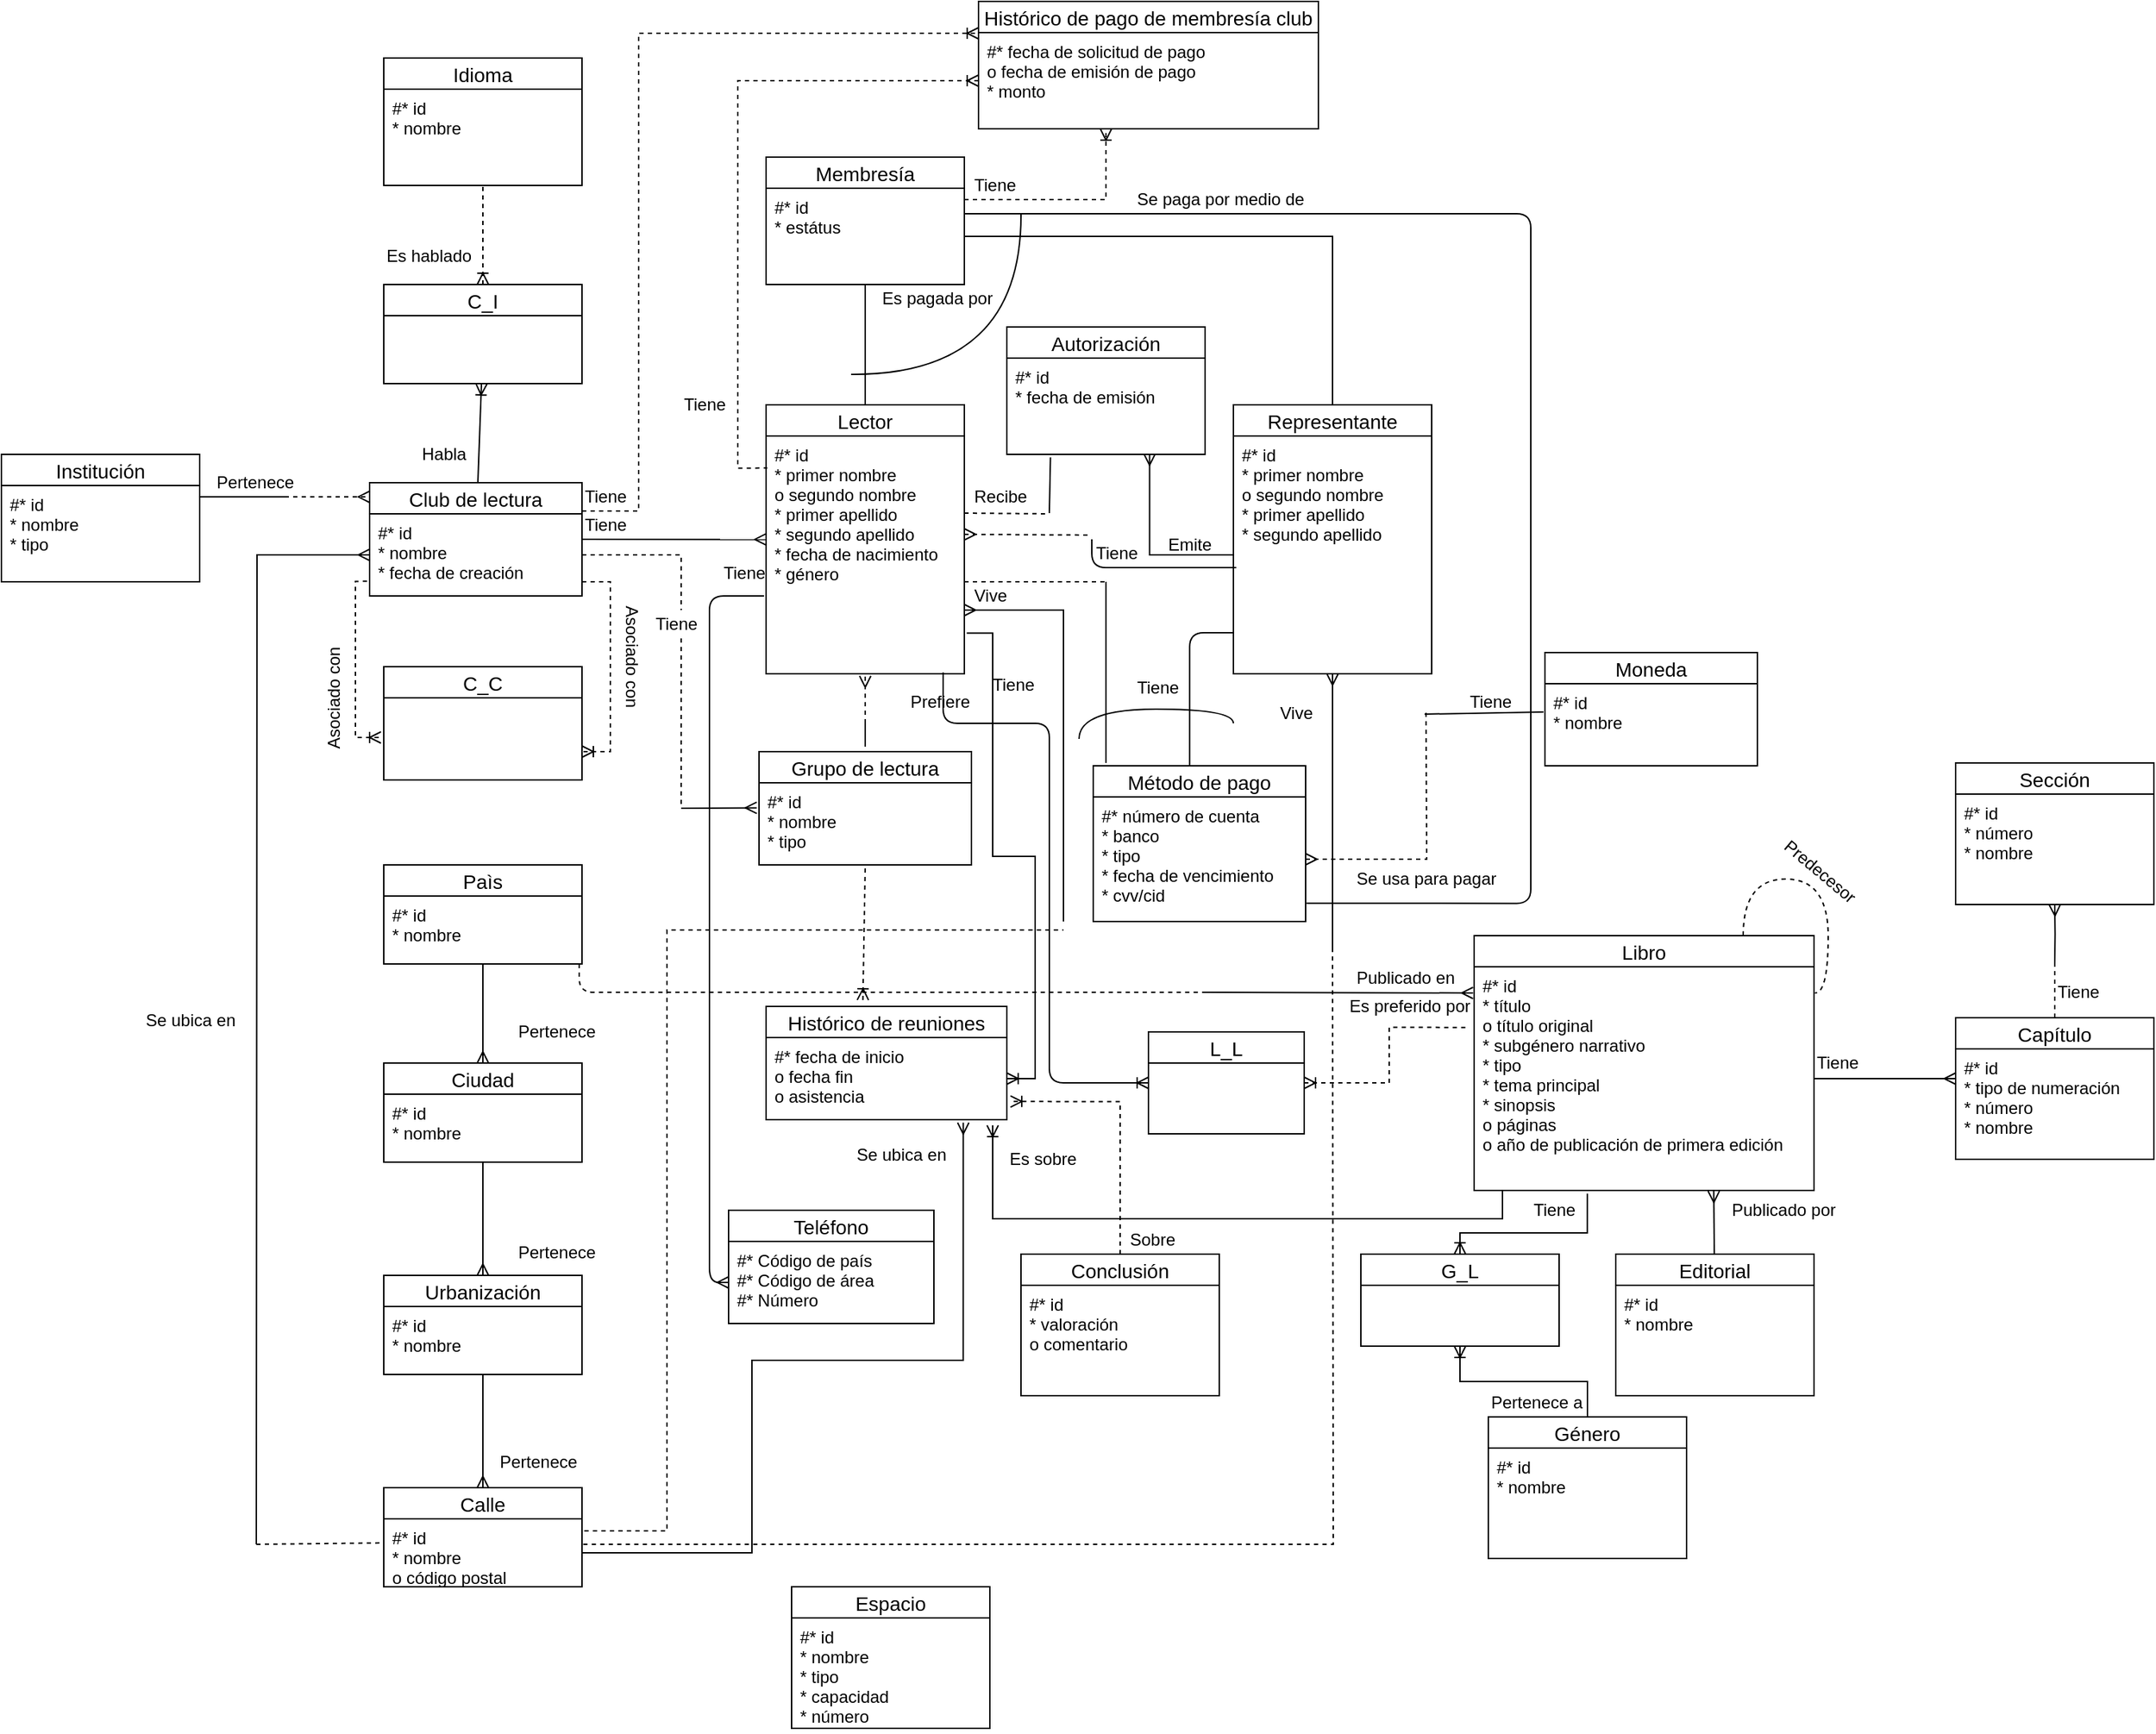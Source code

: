 <mxfile version="12.1.9" type="github" pages="1">
  <diagram id="DlH3Y_NX8wnxPJ1CbBNf" name="Page-1">
    <mxGraphModel dx="1680" dy="1637" grid="1" gridSize="10" guides="1" tooltips="1" connect="1" arrows="1" fold="1" page="1" pageScale="1" pageWidth="827" pageHeight="1169" math="0" shadow="0">
      <root>
        <mxCell id="0"/>
        <mxCell id="1" parent="0"/>
        <mxCell id="sQQmF4ldZeJKrUhW-fq7-21" style="edgeStyle=none;rounded=0;orthogonalLoop=1;jettySize=auto;html=1;entryX=0;entryY=0.435;entryDx=0;entryDy=0;entryPerimeter=0;startArrow=none;startFill=0;endArrow=ERmany;endFill=0;" edge="1" parent="1" source="sQQmF4ldZeJKrUhW-fq7-1" target="sQQmF4ldZeJKrUhW-fq7-19">
          <mxGeometry relative="1" as="geometry"/>
        </mxCell>
        <mxCell id="sQQmF4ldZeJKrUhW-fq7-33" value="" style="edgeStyle=none;rounded=0;orthogonalLoop=1;jettySize=auto;html=1;startArrow=none;startFill=0;endArrow=ERoneToMany;endFill=0;" edge="1" parent="1" source="sQQmF4ldZeJKrUhW-fq7-1">
          <mxGeometry relative="1" as="geometry">
            <mxPoint x="239" y="-20" as="targetPoint"/>
          </mxGeometry>
        </mxCell>
        <mxCell id="sQQmF4ldZeJKrUhW-fq7-93" style="edgeStyle=orthogonalEdgeStyle;rounded=0;orthogonalLoop=1;jettySize=auto;html=1;exitX=1;exitY=0.25;exitDx=0;exitDy=0;entryX=0;entryY=0.25;entryDx=0;entryDy=0;startArrow=none;startFill=0;endArrow=ERoneToMany;endFill=0;strokeColor=#000000;dashed=1;" edge="1" parent="1" source="sQQmF4ldZeJKrUhW-fq7-1" target="sQQmF4ldZeJKrUhW-fq7-87">
          <mxGeometry relative="1" as="geometry">
            <Array as="points">
              <mxPoint x="350" y="70"/>
              <mxPoint x="350" y="-268"/>
            </Array>
          </mxGeometry>
        </mxCell>
        <mxCell id="sQQmF4ldZeJKrUhW-fq7-1" value="Club de lectura" style="swimlane;fontStyle=0;childLayout=stackLayout;horizontal=1;startSize=22;fillColor=none;horizontalStack=0;resizeParent=1;resizeParentMax=0;resizeLast=0;collapsible=1;marginBottom=0;swimlaneFillColor=#ffffff;align=center;fontSize=14;" vertex="1" parent="1">
          <mxGeometry x="160" y="50" width="150" height="80" as="geometry"/>
        </mxCell>
        <mxCell id="sQQmF4ldZeJKrUhW-fq7-2" value="#* id&#xa;* nombre&#xa;* fecha de creación&#xa;" style="text;strokeColor=none;fillColor=none;spacingLeft=4;spacingRight=4;overflow=hidden;rotatable=0;points=[[0,0.5],[1,0.5]];portConstraint=eastwest;fontSize=12;" vertex="1" parent="sQQmF4ldZeJKrUhW-fq7-1">
          <mxGeometry y="22" width="150" height="58" as="geometry"/>
        </mxCell>
        <mxCell id="sQQmF4ldZeJKrUhW-fq7-6" value="Paìs" style="swimlane;fontStyle=0;childLayout=stackLayout;horizontal=1;startSize=22;fillColor=none;horizontalStack=0;resizeParent=1;resizeParentMax=0;resizeLast=0;collapsible=1;marginBottom=0;swimlaneFillColor=#ffffff;align=center;fontSize=14;" vertex="1" parent="1">
          <mxGeometry x="170" y="320" width="140" height="70" as="geometry"/>
        </mxCell>
        <mxCell id="sQQmF4ldZeJKrUhW-fq7-7" value="#* id&#xa;* nombre" style="text;strokeColor=none;fillColor=none;spacingLeft=4;spacingRight=4;overflow=hidden;rotatable=0;points=[[0,0.5],[1,0.5]];portConstraint=eastwest;fontSize=12;" vertex="1" parent="sQQmF4ldZeJKrUhW-fq7-6">
          <mxGeometry y="22" width="140" height="48" as="geometry"/>
        </mxCell>
        <mxCell id="sQQmF4ldZeJKrUhW-fq7-15" value="" style="rounded=0;orthogonalLoop=1;jettySize=auto;html=1;endArrow=none;endFill=0;startArrow=ERmany;startFill=0;" edge="1" parent="1" source="sQQmF4ldZeJKrUhW-fq7-8" target="sQQmF4ldZeJKrUhW-fq7-7">
          <mxGeometry relative="1" as="geometry"/>
        </mxCell>
        <mxCell id="sQQmF4ldZeJKrUhW-fq7-8" value="Ciudad" style="swimlane;fontStyle=0;childLayout=stackLayout;horizontal=1;startSize=22;fillColor=none;horizontalStack=0;resizeParent=1;resizeParentMax=0;resizeLast=0;collapsible=1;marginBottom=0;swimlaneFillColor=#ffffff;align=center;fontSize=14;" vertex="1" parent="1">
          <mxGeometry x="170" y="460" width="140" height="70" as="geometry"/>
        </mxCell>
        <mxCell id="sQQmF4ldZeJKrUhW-fq7-9" value="#* id&#xa;* nombre" style="text;strokeColor=none;fillColor=none;spacingLeft=4;spacingRight=4;overflow=hidden;rotatable=0;points=[[0,0.5],[1,0.5]];portConstraint=eastwest;fontSize=12;" vertex="1" parent="sQQmF4ldZeJKrUhW-fq7-8">
          <mxGeometry y="22" width="140" height="48" as="geometry"/>
        </mxCell>
        <mxCell id="sQQmF4ldZeJKrUhW-fq7-16" value="" style="edgeStyle=none;rounded=0;orthogonalLoop=1;jettySize=auto;html=1;startArrow=ERmany;startFill=0;endArrow=none;endFill=0;" edge="1" parent="1" source="sQQmF4ldZeJKrUhW-fq7-10" target="sQQmF4ldZeJKrUhW-fq7-9">
          <mxGeometry relative="1" as="geometry"/>
        </mxCell>
        <mxCell id="sQQmF4ldZeJKrUhW-fq7-10" value="Urbanización" style="swimlane;fontStyle=0;childLayout=stackLayout;horizontal=1;startSize=22;fillColor=none;horizontalStack=0;resizeParent=1;resizeParentMax=0;resizeLast=0;collapsible=1;marginBottom=0;swimlaneFillColor=#ffffff;align=center;fontSize=14;" vertex="1" parent="1">
          <mxGeometry x="170" y="610" width="140" height="70" as="geometry"/>
        </mxCell>
        <mxCell id="sQQmF4ldZeJKrUhW-fq7-11" value="#* id&#xa;* nombre" style="text;strokeColor=none;fillColor=none;spacingLeft=4;spacingRight=4;overflow=hidden;rotatable=0;points=[[0,0.5],[1,0.5]];portConstraint=eastwest;fontSize=12;" vertex="1" parent="sQQmF4ldZeJKrUhW-fq7-10">
          <mxGeometry y="22" width="140" height="48" as="geometry"/>
        </mxCell>
        <mxCell id="sQQmF4ldZeJKrUhW-fq7-17" value="" style="edgeStyle=none;rounded=0;orthogonalLoop=1;jettySize=auto;html=1;startArrow=ERmany;startFill=0;endArrow=none;endFill=0;" edge="1" parent="1" source="sQQmF4ldZeJKrUhW-fq7-12" target="sQQmF4ldZeJKrUhW-fq7-11">
          <mxGeometry relative="1" as="geometry"/>
        </mxCell>
        <mxCell id="sQQmF4ldZeJKrUhW-fq7-12" value="Calle" style="swimlane;fontStyle=0;childLayout=stackLayout;horizontal=1;startSize=22;fillColor=none;horizontalStack=0;resizeParent=1;resizeParentMax=0;resizeLast=0;collapsible=1;marginBottom=0;swimlaneFillColor=#ffffff;align=center;fontSize=14;" vertex="1" parent="1">
          <mxGeometry x="170" y="760" width="140" height="70" as="geometry"/>
        </mxCell>
        <mxCell id="sQQmF4ldZeJKrUhW-fq7-13" value="#* id&#xa;* nombre&#xa;o código postal&#xa;" style="text;strokeColor=none;fillColor=none;spacingLeft=4;spacingRight=4;overflow=hidden;rotatable=0;points=[[0,0.5],[1,0.5]];portConstraint=eastwest;fontSize=12;" vertex="1" parent="sQQmF4ldZeJKrUhW-fq7-12">
          <mxGeometry y="22" width="140" height="48" as="geometry"/>
        </mxCell>
        <mxCell id="sQQmF4ldZeJKrUhW-fq7-18" value="Lector" style="swimlane;fontStyle=0;childLayout=stackLayout;horizontal=1;startSize=22;fillColor=none;horizontalStack=0;resizeParent=1;resizeParentMax=0;resizeLast=0;collapsible=1;marginBottom=0;swimlaneFillColor=#ffffff;align=center;fontSize=14;" vertex="1" parent="1">
          <mxGeometry x="440" y="-5" width="140" height="190" as="geometry"/>
        </mxCell>
        <mxCell id="sQQmF4ldZeJKrUhW-fq7-19" value="#* id&#xa;* primer nombre&#xa;o segundo nombre&#xa;* primer apellido&#xa;* segundo apellido&#xa;* fecha de nacimiento&#xa;* género&#xa;" style="text;strokeColor=none;fillColor=none;spacingLeft=4;spacingRight=4;overflow=hidden;rotatable=0;points=[[0,0.5],[1,0.5]];portConstraint=eastwest;fontSize=12;" vertex="1" parent="sQQmF4ldZeJKrUhW-fq7-18">
          <mxGeometry y="22" width="140" height="168" as="geometry"/>
        </mxCell>
        <mxCell id="sQQmF4ldZeJKrUhW-fq7-22" style="edgeStyle=none;rounded=0;orthogonalLoop=1;jettySize=auto;html=1;exitX=0.5;exitY=0;exitDx=0;exitDy=0;startArrow=none;startFill=0;endArrow=ERmany;endFill=0;" edge="1" parent="1" source="sQQmF4ldZeJKrUhW-fq7-18" target="sQQmF4ldZeJKrUhW-fq7-18">
          <mxGeometry relative="1" as="geometry"/>
        </mxCell>
        <mxCell id="sQQmF4ldZeJKrUhW-fq7-24" value="Institución" style="swimlane;fontStyle=0;childLayout=stackLayout;horizontal=1;startSize=22;fillColor=none;horizontalStack=0;resizeParent=1;resizeParentMax=0;resizeLast=0;collapsible=1;marginBottom=0;swimlaneFillColor=#ffffff;align=center;fontSize=14;" vertex="1" parent="1">
          <mxGeometry x="-100" y="30" width="140" height="90" as="geometry"/>
        </mxCell>
        <mxCell id="sQQmF4ldZeJKrUhW-fq7-25" value="#* id&#xa;* nombre&#xa;* tipo&#xa;" style="text;strokeColor=none;fillColor=none;spacingLeft=4;spacingRight=4;overflow=hidden;rotatable=0;points=[[0,0.5],[1,0.5]];portConstraint=eastwest;fontSize=12;" vertex="1" parent="sQQmF4ldZeJKrUhW-fq7-24">
          <mxGeometry y="22" width="140" height="68" as="geometry"/>
        </mxCell>
        <mxCell id="sQQmF4ldZeJKrUhW-fq7-29" value="" style="endArrow=ERmany;dashed=1;html=1;endFill=0;" edge="1" parent="1">
          <mxGeometry width="50" height="50" relative="1" as="geometry">
            <mxPoint x="100" y="60" as="sourcePoint"/>
            <mxPoint x="160" y="60" as="targetPoint"/>
          </mxGeometry>
        </mxCell>
        <mxCell id="sQQmF4ldZeJKrUhW-fq7-30" value="" style="endArrow=none;html=1;" edge="1" parent="1">
          <mxGeometry width="50" height="50" relative="1" as="geometry">
            <mxPoint x="40" y="60" as="sourcePoint"/>
            <mxPoint x="100" y="60" as="targetPoint"/>
          </mxGeometry>
        </mxCell>
        <mxCell id="sQQmF4ldZeJKrUhW-fq7-36" value="" style="edgeStyle=none;rounded=0;orthogonalLoop=1;jettySize=auto;html=1;startArrow=ERoneToMany;startFill=0;endArrow=none;endFill=0;dashed=1;" edge="1" parent="1" source="sQQmF4ldZeJKrUhW-fq7-31" target="sQQmF4ldZeJKrUhW-fq7-35">
          <mxGeometry relative="1" as="geometry"/>
        </mxCell>
        <mxCell id="sQQmF4ldZeJKrUhW-fq7-31" value="C_I" style="swimlane;fontStyle=0;childLayout=stackLayout;horizontal=1;startSize=22;fillColor=none;horizontalStack=0;resizeParent=1;resizeParentMax=0;resizeLast=0;collapsible=1;marginBottom=0;swimlaneFillColor=#ffffff;align=center;fontSize=14;" vertex="1" parent="1">
          <mxGeometry x="170" y="-90" width="140" height="70" as="geometry"/>
        </mxCell>
        <mxCell id="sQQmF4ldZeJKrUhW-fq7-34" value="Idioma" style="swimlane;fontStyle=0;childLayout=stackLayout;horizontal=1;startSize=22;fillColor=none;horizontalStack=0;resizeParent=1;resizeParentMax=0;resizeLast=0;collapsible=1;marginBottom=0;swimlaneFillColor=#ffffff;align=center;fontSize=14;" vertex="1" parent="1">
          <mxGeometry x="170" y="-250" width="140" height="90" as="geometry"/>
        </mxCell>
        <mxCell id="sQQmF4ldZeJKrUhW-fq7-35" value="#* id&#xa;* nombre&#xa;" style="text;strokeColor=none;fillColor=none;spacingLeft=4;spacingRight=4;overflow=hidden;rotatable=0;points=[[0,0.5],[1,0.5]];portConstraint=eastwest;fontSize=12;" vertex="1" parent="sQQmF4ldZeJKrUhW-fq7-34">
          <mxGeometry y="22" width="140" height="68" as="geometry"/>
        </mxCell>
        <mxCell id="sQQmF4ldZeJKrUhW-fq7-37" value="C_C" style="swimlane;fontStyle=0;childLayout=stackLayout;horizontal=1;startSize=22;fillColor=none;horizontalStack=0;resizeParent=1;resizeParentMax=0;resizeLast=0;collapsible=1;marginBottom=0;swimlaneFillColor=#ffffff;align=center;fontSize=14;" vertex="1" parent="1">
          <mxGeometry x="170" y="180" width="140" height="80" as="geometry"/>
        </mxCell>
        <mxCell id="sQQmF4ldZeJKrUhW-fq7-39" style="edgeStyle=orthogonalEdgeStyle;rounded=0;orthogonalLoop=1;jettySize=auto;html=1;dashed=1;startArrow=none;startFill=0;endArrow=ERoneToMany;endFill=0;exitX=-0.012;exitY=0.822;exitDx=0;exitDy=0;exitPerimeter=0;strokeColor=#000000;" edge="1" parent="1" source="sQQmF4ldZeJKrUhW-fq7-2">
          <mxGeometry relative="1" as="geometry">
            <mxPoint x="168" y="230" as="targetPoint"/>
            <Array as="points">
              <mxPoint x="150" y="120"/>
              <mxPoint x="150" y="230"/>
            </Array>
          </mxGeometry>
        </mxCell>
        <mxCell id="sQQmF4ldZeJKrUhW-fq7-40" style="edgeStyle=orthogonalEdgeStyle;rounded=0;orthogonalLoop=1;jettySize=auto;html=1;dashed=1;startArrow=none;startFill=0;endArrow=ERoneToMany;endFill=0;strokeColor=#000000;entryX=1;entryY=0.75;entryDx=0;entryDy=0;" edge="1" parent="1" source="sQQmF4ldZeJKrUhW-fq7-2" target="sQQmF4ldZeJKrUhW-fq7-37">
          <mxGeometry relative="1" as="geometry">
            <mxPoint x="350" y="240.0" as="targetPoint"/>
            <Array as="points">
              <mxPoint x="330" y="120"/>
              <mxPoint x="330" y="240"/>
            </Array>
          </mxGeometry>
        </mxCell>
        <mxCell id="sQQmF4ldZeJKrUhW-fq7-41" style="edgeStyle=orthogonalEdgeStyle;rounded=0;orthogonalLoop=1;jettySize=auto;html=1;startArrow=ERmany;startFill=0;endArrow=none;endFill=0;strokeColor=#000000;" edge="1" parent="1" source="sQQmF4ldZeJKrUhW-fq7-2">
          <mxGeometry relative="1" as="geometry">
            <mxPoint x="80" y="800" as="targetPoint"/>
          </mxGeometry>
        </mxCell>
        <mxCell id="sQQmF4ldZeJKrUhW-fq7-42" value="" style="endArrow=none;dashed=1;html=1;strokeColor=#000000;" edge="1" parent="1">
          <mxGeometry width="50" height="50" relative="1" as="geometry">
            <mxPoint x="80" y="800" as="sourcePoint"/>
            <mxPoint x="170" y="799" as="targetPoint"/>
          </mxGeometry>
        </mxCell>
        <mxCell id="sQQmF4ldZeJKrUhW-fq7-43" value="Grupo de lectura" style="swimlane;fontStyle=0;childLayout=stackLayout;horizontal=1;startSize=22;fillColor=none;horizontalStack=0;resizeParent=1;resizeParentMax=0;resizeLast=0;collapsible=1;marginBottom=0;swimlaneFillColor=#ffffff;align=center;fontSize=14;" vertex="1" parent="1">
          <mxGeometry x="435" y="240" width="150" height="80" as="geometry"/>
        </mxCell>
        <mxCell id="sQQmF4ldZeJKrUhW-fq7-44" value="#* id&#xa;* nombre&#xa;* tipo&#xa;" style="text;strokeColor=none;fillColor=none;spacingLeft=4;spacingRight=4;overflow=hidden;rotatable=0;points=[[0,0.5],[1,0.5]];portConstraint=eastwest;fontSize=12;" vertex="1" parent="sQQmF4ldZeJKrUhW-fq7-43">
          <mxGeometry y="22" width="150" height="58" as="geometry"/>
        </mxCell>
        <mxCell id="sQQmF4ldZeJKrUhW-fq7-45" style="edgeStyle=orthogonalEdgeStyle;rounded=0;orthogonalLoop=1;jettySize=auto;html=1;startArrow=none;startFill=0;endArrow=none;endFill=0;strokeColor=#000000;dashed=1;" edge="1" parent="1" source="sQQmF4ldZeJKrUhW-fq7-64">
          <mxGeometry relative="1" as="geometry">
            <mxPoint x="380" y="280.0" as="targetPoint"/>
          </mxGeometry>
        </mxCell>
        <mxCell id="sQQmF4ldZeJKrUhW-fq7-47" style="rounded=0;orthogonalLoop=1;jettySize=auto;html=1;startArrow=ERmany;startFill=0;endArrow=none;endFill=0;strokeColor=#000000;exitX=-0.011;exitY=0.305;exitDx=0;exitDy=0;exitPerimeter=0;" edge="1" parent="1" source="sQQmF4ldZeJKrUhW-fq7-44">
          <mxGeometry relative="1" as="geometry">
            <mxPoint x="380" y="280.0" as="targetPoint"/>
          </mxGeometry>
        </mxCell>
        <mxCell id="sQQmF4ldZeJKrUhW-fq7-55" style="edgeStyle=none;rounded=0;orthogonalLoop=1;jettySize=auto;html=1;startArrow=ERmany;startFill=0;endArrow=none;endFill=0;strokeColor=#000000;" edge="1" parent="1" source="sQQmF4ldZeJKrUhW-fq7-48">
          <mxGeometry relative="1" as="geometry">
            <mxPoint x="840" y="380.0" as="targetPoint"/>
          </mxGeometry>
        </mxCell>
        <mxCell id="sQQmF4ldZeJKrUhW-fq7-59" style="edgeStyle=orthogonalEdgeStyle;rounded=0;orthogonalLoop=1;jettySize=auto;html=1;entryX=1;entryY=0.5;entryDx=0;entryDy=0;startArrow=none;startFill=0;endArrow=none;endFill=0;strokeColor=#000000;" edge="1" parent="1" source="sQQmF4ldZeJKrUhW-fq7-48" target="sQQmF4ldZeJKrUhW-fq7-57">
          <mxGeometry relative="1" as="geometry"/>
        </mxCell>
        <mxCell id="sQQmF4ldZeJKrUhW-fq7-48" value="Representante" style="swimlane;fontStyle=0;childLayout=stackLayout;horizontal=1;startSize=22;fillColor=none;horizontalStack=0;resizeParent=1;resizeParentMax=0;resizeLast=0;collapsible=1;marginBottom=0;swimlaneFillColor=#ffffff;align=center;fontSize=14;" vertex="1" parent="1">
          <mxGeometry x="770" y="-5" width="140" height="190" as="geometry"/>
        </mxCell>
        <mxCell id="sQQmF4ldZeJKrUhW-fq7-49" value="#* id&#xa;* primer nombre&#xa;o segundo nombre&#xa;* primer apellido&#xa;* segundo apellido&#xa;" style="text;strokeColor=none;fillColor=none;spacingLeft=4;spacingRight=4;overflow=hidden;rotatable=0;points=[[0,0.5],[1,0.5]];portConstraint=eastwest;fontSize=12;" vertex="1" parent="sQQmF4ldZeJKrUhW-fq7-48">
          <mxGeometry y="22" width="140" height="168" as="geometry"/>
        </mxCell>
        <mxCell id="sQQmF4ldZeJKrUhW-fq7-50" value="Autorización" style="swimlane;fontStyle=0;childLayout=stackLayout;horizontal=1;startSize=22;fillColor=none;horizontalStack=0;resizeParent=1;resizeParentMax=0;resizeLast=0;collapsible=1;marginBottom=0;swimlaneFillColor=#ffffff;align=center;fontSize=14;" vertex="1" parent="1">
          <mxGeometry x="610" y="-60" width="140" height="90" as="geometry"/>
        </mxCell>
        <mxCell id="sQQmF4ldZeJKrUhW-fq7-51" value="#* id&#xa;* fecha de emisión&#xa;" style="text;strokeColor=none;fillColor=none;spacingLeft=4;spacingRight=4;overflow=hidden;rotatable=0;points=[[0,0.5],[1,0.5]];portConstraint=eastwest;fontSize=12;" vertex="1" parent="sQQmF4ldZeJKrUhW-fq7-50">
          <mxGeometry y="22" width="140" height="68" as="geometry"/>
        </mxCell>
        <mxCell id="sQQmF4ldZeJKrUhW-fq7-52" style="edgeStyle=orthogonalEdgeStyle;rounded=0;orthogonalLoop=1;jettySize=auto;html=1;startArrow=ERmany;startFill=0;endArrow=none;endFill=0;strokeColor=#000000;" edge="1" parent="1" source="sQQmF4ldZeJKrUhW-fq7-19">
          <mxGeometry relative="1" as="geometry">
            <mxPoint x="650" y="360" as="targetPoint"/>
            <Array as="points">
              <mxPoint x="650" y="140"/>
            </Array>
          </mxGeometry>
        </mxCell>
        <mxCell id="sQQmF4ldZeJKrUhW-fq7-53" style="edgeStyle=orthogonalEdgeStyle;rounded=0;orthogonalLoop=1;jettySize=auto;html=1;startArrow=none;startFill=0;endArrow=none;endFill=0;strokeColor=#000000;dashed=1;exitX=1.012;exitY=0.177;exitDx=0;exitDy=0;exitPerimeter=0;" edge="1" parent="1" source="sQQmF4ldZeJKrUhW-fq7-13">
          <mxGeometry relative="1" as="geometry">
            <mxPoint x="650" y="366" as="targetPoint"/>
            <Array as="points">
              <mxPoint x="370" y="791"/>
              <mxPoint x="370" y="366"/>
            </Array>
          </mxGeometry>
        </mxCell>
        <mxCell id="sQQmF4ldZeJKrUhW-fq7-54" style="rounded=0;orthogonalLoop=1;jettySize=auto;html=1;startArrow=none;startFill=0;endArrow=none;endFill=0;strokeColor=#000000;dashed=1;exitX=1.006;exitY=0.375;exitDx=0;exitDy=0;exitPerimeter=0;edgeStyle=orthogonalEdgeStyle;" edge="1" parent="1" source="sQQmF4ldZeJKrUhW-fq7-13">
          <mxGeometry relative="1" as="geometry">
            <mxPoint x="840" y="380" as="targetPoint"/>
            <mxPoint x="320" y="380.333" as="sourcePoint"/>
          </mxGeometry>
        </mxCell>
        <mxCell id="sQQmF4ldZeJKrUhW-fq7-58" style="edgeStyle=none;rounded=0;orthogonalLoop=1;jettySize=auto;html=1;entryX=0.5;entryY=0;entryDx=0;entryDy=0;startArrow=none;startFill=0;endArrow=none;endFill=0;strokeColor=#000000;" edge="1" parent="1" source="sQQmF4ldZeJKrUhW-fq7-56" target="sQQmF4ldZeJKrUhW-fq7-18">
          <mxGeometry relative="1" as="geometry"/>
        </mxCell>
        <mxCell id="sQQmF4ldZeJKrUhW-fq7-56" value="Membresía" style="swimlane;fontStyle=0;childLayout=stackLayout;horizontal=1;startSize=22;fillColor=none;horizontalStack=0;resizeParent=1;resizeParentMax=0;resizeLast=0;collapsible=1;marginBottom=0;swimlaneFillColor=#ffffff;align=center;fontSize=14;" vertex="1" parent="1">
          <mxGeometry x="440" y="-180" width="140" height="90" as="geometry"/>
        </mxCell>
        <mxCell id="sQQmF4ldZeJKrUhW-fq7-57" value="#* id&#xa;* estátus&#xa;&#xa;" style="text;strokeColor=none;fillColor=none;spacingLeft=4;spacingRight=4;overflow=hidden;rotatable=0;points=[[0,0.5],[1,0.5]];portConstraint=eastwest;fontSize=12;" vertex="1" parent="sQQmF4ldZeJKrUhW-fq7-56">
          <mxGeometry y="22" width="140" height="68" as="geometry"/>
        </mxCell>
        <mxCell id="sQQmF4ldZeJKrUhW-fq7-60" value="" style="endArrow=none;html=1;strokeColor=#000000;edgeStyle=orthogonalEdgeStyle;curved=1;" edge="1" parent="1">
          <mxGeometry width="50" height="50" relative="1" as="geometry">
            <mxPoint x="500" y="-26.5" as="sourcePoint"/>
            <mxPoint x="620" y="-140" as="targetPoint"/>
          </mxGeometry>
        </mxCell>
        <mxCell id="sQQmF4ldZeJKrUhW-fq7-61" value="Pertenece" style="text;html=1;resizable=0;points=[];autosize=1;align=left;verticalAlign=top;spacingTop=-4;" vertex="1" parent="1">
          <mxGeometry x="50" y="40" width="70" height="20" as="geometry"/>
        </mxCell>
        <mxCell id="sQQmF4ldZeJKrUhW-fq7-62" value="Asociado con" style="text;html=1;resizable=0;points=[];autosize=1;align=left;verticalAlign=top;spacingTop=-4;rotation=-90;" vertex="1" parent="1">
          <mxGeometry x="90" y="185" width="90" height="20" as="geometry"/>
        </mxCell>
        <mxCell id="sQQmF4ldZeJKrUhW-fq7-63" value="Asociado con" style="text;html=1;resizable=0;points=[];autosize=1;align=left;verticalAlign=top;spacingTop=-4;rotation=90;" vertex="1" parent="1">
          <mxGeometry x="300" y="170" width="90" height="20" as="geometry"/>
        </mxCell>
        <mxCell id="sQQmF4ldZeJKrUhW-fq7-65" value="Tiene" style="text;html=1;resizable=0;points=[];autosize=1;align=left;verticalAlign=top;spacingTop=-4;" vertex="1" parent="1">
          <mxGeometry x="310" y="70" width="40" height="20" as="geometry"/>
        </mxCell>
        <mxCell id="sQQmF4ldZeJKrUhW-fq7-67" value="Habla" style="text;html=1;resizable=0;points=[];autosize=1;align=left;verticalAlign=top;spacingTop=-4;" vertex="1" parent="1">
          <mxGeometry x="195" y="20" width="50" height="20" as="geometry"/>
        </mxCell>
        <mxCell id="sQQmF4ldZeJKrUhW-fq7-68" value="Es hablado" style="text;html=1;resizable=0;points=[];autosize=1;align=left;verticalAlign=top;spacingTop=-4;" vertex="1" parent="1">
          <mxGeometry x="170" y="-120" width="70" height="20" as="geometry"/>
        </mxCell>
        <mxCell id="sQQmF4ldZeJKrUhW-fq7-69" value="Se ubica en" style="text;html=1;resizable=0;points=[];autosize=1;align=left;verticalAlign=top;spacingTop=-4;" vertex="1" parent="1">
          <mxGeometry y="420" width="80" height="20" as="geometry"/>
        </mxCell>
        <mxCell id="sQQmF4ldZeJKrUhW-fq7-70" value="Vive" style="text;html=1;resizable=0;points=[];autosize=1;align=left;verticalAlign=top;spacingTop=-4;" vertex="1" parent="1">
          <mxGeometry x="585" y="120" width="40" height="20" as="geometry"/>
        </mxCell>
        <mxCell id="sQQmF4ldZeJKrUhW-fq7-71" value="Vive" style="text;html=1;resizable=0;points=[];autosize=1;align=left;verticalAlign=top;spacingTop=-4;" vertex="1" parent="1">
          <mxGeometry x="801" y="203" width="40" height="20" as="geometry"/>
        </mxCell>
        <mxCell id="sQQmF4ldZeJKrUhW-fq7-72" value="Es pagada por" style="text;html=1;resizable=0;points=[];autosize=1;align=left;verticalAlign=top;spacingTop=-4;" vertex="1" parent="1">
          <mxGeometry x="520" y="-90" width="90" height="20" as="geometry"/>
        </mxCell>
        <mxCell id="sQQmF4ldZeJKrUhW-fq7-74" value="Pertenece" style="text;html=1;resizable=0;points=[];autosize=1;align=left;verticalAlign=top;spacingTop=-4;" vertex="1" parent="1">
          <mxGeometry x="263" y="428" width="70" height="20" as="geometry"/>
        </mxCell>
        <mxCell id="sQQmF4ldZeJKrUhW-fq7-75" value="Pertenece" style="text;html=1;resizable=0;points=[];autosize=1;align=left;verticalAlign=top;spacingTop=-4;" vertex="1" parent="1">
          <mxGeometry x="263" y="584" width="70" height="20" as="geometry"/>
        </mxCell>
        <mxCell id="sQQmF4ldZeJKrUhW-fq7-76" value="Pertenece" style="text;html=1;resizable=0;points=[];autosize=1;align=left;verticalAlign=top;spacingTop=-4;" vertex="1" parent="1">
          <mxGeometry x="250" y="731.5" width="70" height="20" as="geometry"/>
        </mxCell>
        <mxCell id="sQQmF4ldZeJKrUhW-fq7-77" value="" style="endArrow=none;dashed=1;html=1;strokeColor=#000000;" edge="1" parent="1">
          <mxGeometry width="50" height="50" relative="1" as="geometry">
            <mxPoint x="580" y="71.5" as="sourcePoint"/>
            <mxPoint x="640" y="72" as="targetPoint"/>
          </mxGeometry>
        </mxCell>
        <mxCell id="sQQmF4ldZeJKrUhW-fq7-78" value="" style="endArrow=none;html=1;strokeColor=#000000;entryX=0.22;entryY=1.032;entryDx=0;entryDy=0;entryPerimeter=0;" edge="1" parent="1" target="sQQmF4ldZeJKrUhW-fq7-51">
          <mxGeometry width="50" height="50" relative="1" as="geometry">
            <mxPoint x="640" y="71.5" as="sourcePoint"/>
            <mxPoint x="690" y="21.5" as="targetPoint"/>
          </mxGeometry>
        </mxCell>
        <mxCell id="sQQmF4ldZeJKrUhW-fq7-80" style="edgeStyle=orthogonalEdgeStyle;rounded=0;orthogonalLoop=1;jettySize=auto;html=1;startArrow=none;startFill=0;endArrow=ERmany;endFill=0;strokeColor=#000000;entryX=0.72;entryY=0.995;entryDx=0;entryDy=0;entryPerimeter=0;" edge="1" parent="1" source="sQQmF4ldZeJKrUhW-fq7-49" target="sQQmF4ldZeJKrUhW-fq7-51">
          <mxGeometry relative="1" as="geometry">
            <mxPoint x="720" y="101" as="targetPoint"/>
          </mxGeometry>
        </mxCell>
        <mxCell id="sQQmF4ldZeJKrUhW-fq7-82" value="Recibe" style="text;html=1;resizable=0;points=[];autosize=1;align=left;verticalAlign=top;spacingTop=-4;" vertex="1" parent="1">
          <mxGeometry x="585" y="50" width="50" height="20" as="geometry"/>
        </mxCell>
        <mxCell id="sQQmF4ldZeJKrUhW-fq7-83" value="Emite" style="text;html=1;resizable=0;points=[];autosize=1;align=left;verticalAlign=top;spacingTop=-4;" vertex="1" parent="1">
          <mxGeometry x="722" y="84" width="50" height="20" as="geometry"/>
        </mxCell>
        <mxCell id="sQQmF4ldZeJKrUhW-fq7-84" value="" style="endArrow=none;html=1;strokeColor=#000000;dashed=1;startArrow=ERmany;startFill=0;" edge="1" parent="1">
          <mxGeometry width="50" height="50" relative="1" as="geometry">
            <mxPoint x="580" y="86.5" as="sourcePoint"/>
            <mxPoint x="670" y="87" as="targetPoint"/>
          </mxGeometry>
        </mxCell>
        <mxCell id="sQQmF4ldZeJKrUhW-fq7-85" value="" style="endArrow=none;html=1;strokeColor=#000000;edgeStyle=orthogonalEdgeStyle;" edge="1" parent="1">
          <mxGeometry width="50" height="50" relative="1" as="geometry">
            <mxPoint x="670" y="90" as="sourcePoint"/>
            <mxPoint x="772" y="110" as="targetPoint"/>
            <Array as="points">
              <mxPoint x="670" y="110"/>
              <mxPoint x="772" y="110"/>
            </Array>
          </mxGeometry>
        </mxCell>
        <mxCell id="sQQmF4ldZeJKrUhW-fq7-86" value="Tiene" style="text;html=1;resizable=0;points=[];autosize=1;align=left;verticalAlign=top;spacingTop=-4;" vertex="1" parent="1">
          <mxGeometry x="671" y="90" width="40" height="20" as="geometry"/>
        </mxCell>
        <mxCell id="sQQmF4ldZeJKrUhW-fq7-87" value="Histórico de pago de membresía club" style="swimlane;fontStyle=0;childLayout=stackLayout;horizontal=1;startSize=22;fillColor=none;horizontalStack=0;resizeParent=1;resizeParentMax=0;resizeLast=0;collapsible=1;marginBottom=0;swimlaneFillColor=#ffffff;align=center;fontSize=14;" vertex="1" parent="1">
          <mxGeometry x="590" y="-290" width="240" height="90" as="geometry"/>
        </mxCell>
        <mxCell id="sQQmF4ldZeJKrUhW-fq7-88" value="#* fecha de solicitud de pago&#xa;o fecha de emisión de pago&#xa;* monto&#xa;" style="text;strokeColor=none;fillColor=none;spacingLeft=4;spacingRight=4;overflow=hidden;rotatable=0;points=[[0,0.5],[1,0.5]];portConstraint=eastwest;fontSize=12;" vertex="1" parent="sQQmF4ldZeJKrUhW-fq7-87">
          <mxGeometry y="22" width="240" height="68" as="geometry"/>
        </mxCell>
        <mxCell id="sQQmF4ldZeJKrUhW-fq7-92" style="edgeStyle=orthogonalEdgeStyle;rounded=0;orthogonalLoop=1;jettySize=auto;html=1;entryX=0.006;entryY=0.135;entryDx=0;entryDy=0;entryPerimeter=0;startArrow=ERoneToMany;startFill=0;endArrow=none;endFill=0;strokeColor=#000000;dashed=1;" edge="1" parent="1" source="sQQmF4ldZeJKrUhW-fq7-88" target="sQQmF4ldZeJKrUhW-fq7-19">
          <mxGeometry relative="1" as="geometry"/>
        </mxCell>
        <mxCell id="sQQmF4ldZeJKrUhW-fq7-94" value="Tiene" style="text;html=1;resizable=0;points=[];autosize=1;align=left;verticalAlign=top;spacingTop=-4;" vertex="1" parent="1">
          <mxGeometry x="380" y="-15" width="40" height="20" as="geometry"/>
        </mxCell>
        <mxCell id="sQQmF4ldZeJKrUhW-fq7-95" value="Tiene" style="text;html=1;resizable=0;points=[];autosize=1;align=left;verticalAlign=top;spacingTop=-4;" vertex="1" parent="1">
          <mxGeometry x="310" y="50" width="40" height="20" as="geometry"/>
        </mxCell>
        <mxCell id="sQQmF4ldZeJKrUhW-fq7-64" value="Tiene" style="text;html=1;resizable=0;points=[];autosize=1;align=left;verticalAlign=top;spacingTop=-4;" vertex="1" parent="1">
          <mxGeometry x="360" y="140" width="40" height="20" as="geometry"/>
        </mxCell>
        <mxCell id="sQQmF4ldZeJKrUhW-fq7-96" style="edgeStyle=orthogonalEdgeStyle;rounded=0;orthogonalLoop=1;jettySize=auto;html=1;startArrow=none;startFill=0;endArrow=none;endFill=0;strokeColor=#000000;dashed=1;" edge="1" parent="1" source="sQQmF4ldZeJKrUhW-fq7-2" target="sQQmF4ldZeJKrUhW-fq7-64">
          <mxGeometry relative="1" as="geometry">
            <mxPoint x="380" y="280.0" as="targetPoint"/>
            <mxPoint x="310" y="101.333" as="sourcePoint"/>
          </mxGeometry>
        </mxCell>
        <mxCell id="sQQmF4ldZeJKrUhW-fq7-103" style="edgeStyle=orthogonalEdgeStyle;rounded=0;orthogonalLoop=1;jettySize=auto;html=1;dashed=1;startArrow=none;startFill=0;endArrow=ERoneToMany;endFill=0;strokeColor=#000000;entryX=0.375;entryY=1;entryDx=0;entryDy=0;entryPerimeter=0;" edge="1" parent="1" source="sQQmF4ldZeJKrUhW-fq7-57" target="sQQmF4ldZeJKrUhW-fq7-88">
          <mxGeometry relative="1" as="geometry">
            <mxPoint x="680" y="-190" as="targetPoint"/>
            <Array as="points">
              <mxPoint x="680" y="-150"/>
            </Array>
          </mxGeometry>
        </mxCell>
        <mxCell id="sQQmF4ldZeJKrUhW-fq7-104" value="Tiene" style="text;html=1;resizable=0;points=[];autosize=1;align=left;verticalAlign=top;spacingTop=-4;" vertex="1" parent="1">
          <mxGeometry x="585" y="-170" width="40" height="20" as="geometry"/>
        </mxCell>
        <mxCell id="sQQmF4ldZeJKrUhW-fq7-105" value="Método de pago" style="swimlane;fontStyle=0;childLayout=stackLayout;horizontal=1;startSize=22;fillColor=none;horizontalStack=0;resizeParent=1;resizeParentMax=0;resizeLast=0;collapsible=1;marginBottom=0;swimlaneFillColor=#ffffff;align=center;fontSize=14;" vertex="1" parent="1">
          <mxGeometry x="671" y="250" width="150" height="110" as="geometry"/>
        </mxCell>
        <mxCell id="sQQmF4ldZeJKrUhW-fq7-109" value="" style="endArrow=none;html=1;strokeColor=#000000;exitX=0.06;exitY=-0.018;exitDx=0;exitDy=0;exitPerimeter=0;" edge="1" parent="sQQmF4ldZeJKrUhW-fq7-105" source="sQQmF4ldZeJKrUhW-fq7-105">
          <mxGeometry width="50" height="50" relative="1" as="geometry">
            <mxPoint x="15" y="-2" as="sourcePoint"/>
            <mxPoint x="9" y="-130" as="targetPoint"/>
          </mxGeometry>
        </mxCell>
        <mxCell id="sQQmF4ldZeJKrUhW-fq7-106" value="#* número de cuenta&#xa;* banco&#xa;* tipo&#xa;* fecha de vencimiento&#xa;* cvv/cid&#xa;" style="text;strokeColor=none;fillColor=none;spacingLeft=4;spacingRight=4;overflow=hidden;rotatable=0;points=[[0,0.5],[1,0.5]];portConstraint=eastwest;fontSize=12;" vertex="1" parent="sQQmF4ldZeJKrUhW-fq7-105">
          <mxGeometry y="22" width="150" height="88" as="geometry"/>
        </mxCell>
        <mxCell id="sQQmF4ldZeJKrUhW-fq7-108" value="" style="endArrow=none;html=1;dashed=1;strokeColor=#000000;exitX=1;exitY=0.613;exitDx=0;exitDy=0;exitPerimeter=0;" edge="1" parent="1" source="sQQmF4ldZeJKrUhW-fq7-19">
          <mxGeometry width="50" height="50" relative="1" as="geometry">
            <mxPoint x="580" y="156.5" as="sourcePoint"/>
            <mxPoint x="680" y="120" as="targetPoint"/>
          </mxGeometry>
        </mxCell>
        <mxCell id="sQQmF4ldZeJKrUhW-fq7-110" value="" style="endArrow=none;html=1;strokeColor=#000000;exitX=0.454;exitY=0.005;exitDx=0;exitDy=0;exitPerimeter=0;edgeStyle=orthogonalEdgeStyle;" edge="1" parent="1" source="sQQmF4ldZeJKrUhW-fq7-105">
          <mxGeometry width="50" height="50" relative="1" as="geometry">
            <mxPoint x="740" y="156" as="sourcePoint"/>
            <mxPoint x="770" y="156" as="targetPoint"/>
            <Array as="points">
              <mxPoint x="739" y="156"/>
            </Array>
          </mxGeometry>
        </mxCell>
        <mxCell id="sQQmF4ldZeJKrUhW-fq7-111" value="" style="endArrow=none;html=1;strokeColor=#000000;edgeStyle=orthogonalEdgeStyle;curved=1;" edge="1" parent="1">
          <mxGeometry width="50" height="50" relative="1" as="geometry">
            <mxPoint x="661" y="231" as="sourcePoint"/>
            <mxPoint x="770" y="220" as="targetPoint"/>
            <Array as="points">
              <mxPoint x="661" y="210"/>
              <mxPoint x="770" y="210"/>
            </Array>
          </mxGeometry>
        </mxCell>
        <mxCell id="sQQmF4ldZeJKrUhW-fq7-112" value="Tiene" style="text;html=1;resizable=0;points=[];autosize=1;align=left;verticalAlign=top;spacingTop=-4;" vertex="1" parent="1">
          <mxGeometry x="700" y="185" width="40" height="20" as="geometry"/>
        </mxCell>
        <mxCell id="sQQmF4ldZeJKrUhW-fq7-113" value="" style="endArrow=none;html=1;strokeColor=#000000;edgeStyle=orthogonalEdgeStyle;entryX=1.004;entryY=0.854;entryDx=0;entryDy=0;entryPerimeter=0;" edge="1" parent="1" target="sQQmF4ldZeJKrUhW-fq7-106">
          <mxGeometry width="50" height="50" relative="1" as="geometry">
            <mxPoint x="580" y="-140" as="sourcePoint"/>
            <mxPoint x="630" y="-181.5" as="targetPoint"/>
            <Array as="points">
              <mxPoint x="580" y="-140"/>
              <mxPoint x="980" y="-140"/>
              <mxPoint x="980" y="347"/>
            </Array>
          </mxGeometry>
        </mxCell>
        <mxCell id="sQQmF4ldZeJKrUhW-fq7-114" value="Se paga por medio de" style="text;html=1;resizable=0;points=[];autosize=1;align=left;verticalAlign=top;spacingTop=-4;" vertex="1" parent="1">
          <mxGeometry x="700" y="-160" width="130" height="20" as="geometry"/>
        </mxCell>
        <mxCell id="sQQmF4ldZeJKrUhW-fq7-115" value="Se usa para pagar" style="text;html=1;resizable=0;points=[];autosize=1;align=left;verticalAlign=top;spacingTop=-4;" vertex="1" parent="1">
          <mxGeometry x="855" y="320" width="110" height="20" as="geometry"/>
        </mxCell>
        <mxCell id="sQQmF4ldZeJKrUhW-fq7-116" value="" style="endArrow=ERmany;html=1;strokeColor=#000000;dashed=1;endFill=0;" edge="1" parent="1">
          <mxGeometry width="50" height="50" relative="1" as="geometry">
            <mxPoint x="510" y="220" as="sourcePoint"/>
            <mxPoint x="510" y="186.5" as="targetPoint"/>
          </mxGeometry>
        </mxCell>
        <mxCell id="sQQmF4ldZeJKrUhW-fq7-117" value="" style="endArrow=none;html=1;strokeColor=#000000;" edge="1" parent="1">
          <mxGeometry width="50" height="50" relative="1" as="geometry">
            <mxPoint x="510" y="236.5" as="sourcePoint"/>
            <mxPoint x="510" y="220" as="targetPoint"/>
          </mxGeometry>
        </mxCell>
        <mxCell id="sQQmF4ldZeJKrUhW-fq7-118" value="Histórico de reuniones" style="swimlane;fontStyle=0;childLayout=stackLayout;horizontal=1;startSize=22;fillColor=none;horizontalStack=0;resizeParent=1;resizeParentMax=0;resizeLast=0;collapsible=1;marginBottom=0;swimlaneFillColor=#ffffff;align=center;fontSize=14;" vertex="1" parent="1">
          <mxGeometry x="440" y="420" width="170" height="80" as="geometry"/>
        </mxCell>
        <mxCell id="sQQmF4ldZeJKrUhW-fq7-119" value="#* fecha de inicio&#xa;o fecha fin&#xa;o asistencia&#xa;" style="text;strokeColor=none;fillColor=none;spacingLeft=4;spacingRight=4;overflow=hidden;rotatable=0;points=[[0,0.5],[1,0.5]];portConstraint=eastwest;fontSize=12;" vertex="1" parent="sQQmF4ldZeJKrUhW-fq7-118">
          <mxGeometry y="22" width="170" height="58" as="geometry"/>
        </mxCell>
        <mxCell id="sQQmF4ldZeJKrUhW-fq7-120" value="" style="endArrow=none;html=1;strokeColor=#000000;exitX=0.402;exitY=-0.056;exitDx=0;exitDy=0;exitPerimeter=0;dashed=1;startArrow=ERoneToMany;startFill=0;" edge="1" parent="1" source="sQQmF4ldZeJKrUhW-fq7-118">
          <mxGeometry width="50" height="50" relative="1" as="geometry">
            <mxPoint x="460" y="370" as="sourcePoint"/>
            <mxPoint x="510" y="320" as="targetPoint"/>
          </mxGeometry>
        </mxCell>
        <mxCell id="sQQmF4ldZeJKrUhW-fq7-123" style="edgeStyle=orthogonalEdgeStyle;rounded=0;orthogonalLoop=1;jettySize=auto;html=1;startArrow=ERoneToMany;startFill=0;endArrow=none;endFill=0;strokeColor=#000000;entryX=1.012;entryY=0.829;entryDx=0;entryDy=0;entryPerimeter=0;" edge="1" parent="1" source="sQQmF4ldZeJKrUhW-fq7-119" target="sQQmF4ldZeJKrUhW-fq7-19">
          <mxGeometry relative="1" as="geometry">
            <mxPoint x="610" y="210.0" as="targetPoint"/>
            <Array as="points">
              <mxPoint x="630" y="471"/>
              <mxPoint x="630" y="314"/>
              <mxPoint x="600" y="314"/>
              <mxPoint x="600" y="156"/>
            </Array>
          </mxGeometry>
        </mxCell>
        <mxCell id="sQQmF4ldZeJKrUhW-fq7-124" value="Teléfono" style="swimlane;fontStyle=0;childLayout=stackLayout;horizontal=1;startSize=22;fillColor=none;horizontalStack=0;resizeParent=1;resizeParentMax=0;resizeLast=0;collapsible=1;marginBottom=0;swimlaneFillColor=#ffffff;align=center;fontSize=14;" vertex="1" parent="1">
          <mxGeometry x="413.5" y="564" width="145" height="80" as="geometry"/>
        </mxCell>
        <mxCell id="sQQmF4ldZeJKrUhW-fq7-125" value="#* Código de país&#xa;#* Código de área&#xa;#* Número&#xa;" style="text;strokeColor=none;fillColor=none;spacingLeft=4;spacingRight=4;overflow=hidden;rotatable=0;points=[[0,0.5],[1,0.5]];portConstraint=eastwest;fontSize=12;" vertex="1" parent="sQQmF4ldZeJKrUhW-fq7-124">
          <mxGeometry y="22" width="145" height="58" as="geometry"/>
        </mxCell>
        <mxCell id="sQQmF4ldZeJKrUhW-fq7-126" value="" style="endArrow=none;html=1;strokeColor=#000000;edgeStyle=orthogonalEdgeStyle;exitX=0;exitY=0.5;exitDx=0;exitDy=0;startArrow=ERmany;startFill=0;" edge="1" parent="1" source="sQQmF4ldZeJKrUhW-fq7-125">
          <mxGeometry width="50" height="50" relative="1" as="geometry">
            <mxPoint x="388.5" y="180" as="sourcePoint"/>
            <mxPoint x="438.5" y="130" as="targetPoint"/>
            <Array as="points">
              <mxPoint x="400" y="615"/>
              <mxPoint x="400" y="130"/>
            </Array>
          </mxGeometry>
        </mxCell>
        <mxCell id="sQQmF4ldZeJKrUhW-fq7-127" value="Tiene" style="text;html=1;resizable=0;points=[];autosize=1;align=left;verticalAlign=top;spacingTop=-4;" vertex="1" parent="1">
          <mxGeometry x="407.5" y="104" width="40" height="20" as="geometry"/>
        </mxCell>
        <mxCell id="sQQmF4ldZeJKrUhW-fq7-136" style="edgeStyle=orthogonalEdgeStyle;rounded=0;orthogonalLoop=1;jettySize=auto;html=1;entryX=-0.017;entryY=0.271;entryDx=0;entryDy=0;entryPerimeter=0;startArrow=ERoneToMany;startFill=0;endArrow=none;endFill=0;strokeColor=#000000;dashed=1;" edge="1" parent="1" source="sQQmF4ldZeJKrUhW-fq7-128" target="sQQmF4ldZeJKrUhW-fq7-133">
          <mxGeometry relative="1" as="geometry"/>
        </mxCell>
        <mxCell id="sQQmF4ldZeJKrUhW-fq7-128" value="L_L" style="swimlane;fontStyle=0;childLayout=stackLayout;horizontal=1;startSize=22;fillColor=none;horizontalStack=0;resizeParent=1;resizeParentMax=0;resizeLast=0;collapsible=1;marginBottom=0;swimlaneFillColor=#ffffff;align=center;fontSize=14;" vertex="1" parent="1">
          <mxGeometry x="710" y="438" width="110" height="72" as="geometry"/>
        </mxCell>
        <mxCell id="sQQmF4ldZeJKrUhW-fq7-131" value="Libro" style="swimlane;fontStyle=0;childLayout=stackLayout;horizontal=1;startSize=22;fillColor=none;horizontalStack=0;resizeParent=1;resizeParentMax=0;resizeLast=0;collapsible=1;marginBottom=0;swimlaneFillColor=#ffffff;align=center;fontSize=14;" vertex="1" parent="1">
          <mxGeometry x="940" y="370" width="240" height="180" as="geometry"/>
        </mxCell>
        <mxCell id="sQQmF4ldZeJKrUhW-fq7-168" value="" style="endArrow=none;dashed=1;html=1;strokeColor=#000000;edgeStyle=orthogonalEdgeStyle;entryX=1.003;entryY=0.117;entryDx=0;entryDy=0;entryPerimeter=0;curved=1;" edge="1" parent="sQQmF4ldZeJKrUhW-fq7-131" target="sQQmF4ldZeJKrUhW-fq7-133">
          <mxGeometry width="50" height="50" relative="1" as="geometry">
            <mxPoint x="190" as="sourcePoint"/>
            <mxPoint x="240" y="-50" as="targetPoint"/>
            <Array as="points">
              <mxPoint x="190" y="-40"/>
              <mxPoint x="250" y="-40"/>
              <mxPoint x="250" y="41"/>
            </Array>
          </mxGeometry>
        </mxCell>
        <mxCell id="sQQmF4ldZeJKrUhW-fq7-133" value="#* id&#xa;* título&#xa;o título original&#xa;* subgénero narrativo&#xa;* tipo&#xa;* tema principal&#xa;* sinopsis&#xa;o páginas&#xa;o año de publicación de primera edición&#xa;" style="text;strokeColor=none;fillColor=none;spacingLeft=4;spacingRight=4;overflow=hidden;rotatable=0;points=[[0,0.5],[1,0.5]];portConstraint=eastwest;fontSize=12;" vertex="1" parent="sQQmF4ldZeJKrUhW-fq7-131">
          <mxGeometry y="22" width="240" height="158" as="geometry"/>
        </mxCell>
        <mxCell id="sQQmF4ldZeJKrUhW-fq7-134" value="" style="endArrow=none;html=1;strokeColor=#000000;edgeStyle=orthogonalEdgeStyle;exitX=0;exitY=0.5;exitDx=0;exitDy=0;startArrow=ERoneToMany;startFill=0;" edge="1" parent="1" source="sQQmF4ldZeJKrUhW-fq7-128">
          <mxGeometry width="50" height="50" relative="1" as="geometry">
            <mxPoint x="515" y="234" as="sourcePoint"/>
            <mxPoint x="565" y="184" as="targetPoint"/>
            <Array as="points">
              <mxPoint x="640" y="474"/>
              <mxPoint x="640" y="220"/>
              <mxPoint x="565" y="220"/>
            </Array>
          </mxGeometry>
        </mxCell>
        <mxCell id="sQQmF4ldZeJKrUhW-fq7-135" value="Prefiere" style="text;html=1;resizable=0;points=[];autosize=1;align=left;verticalAlign=top;spacingTop=-4;" vertex="1" parent="1">
          <mxGeometry x="540" y="195" width="60" height="20" as="geometry"/>
        </mxCell>
        <mxCell id="sQQmF4ldZeJKrUhW-fq7-137" value="Es preferido por" style="text;html=1;resizable=0;points=[];autosize=1;align=left;verticalAlign=top;spacingTop=-4;" vertex="1" parent="1">
          <mxGeometry x="850" y="410" width="100" height="20" as="geometry"/>
        </mxCell>
        <mxCell id="sQQmF4ldZeJKrUhW-fq7-138" style="edgeStyle=orthogonalEdgeStyle;rounded=0;orthogonalLoop=1;jettySize=auto;html=1;startArrow=none;startFill=0;endArrow=ERoneToMany;endFill=0;strokeColor=#000000;" edge="1" parent="1" source="sQQmF4ldZeJKrUhW-fq7-133">
          <mxGeometry relative="1" as="geometry">
            <mxPoint x="600" y="504" as="targetPoint"/>
            <Array as="points">
              <mxPoint x="960" y="570"/>
              <mxPoint x="600" y="570"/>
            </Array>
          </mxGeometry>
        </mxCell>
        <mxCell id="sQQmF4ldZeJKrUhW-fq7-148" style="edgeStyle=orthogonalEdgeStyle;rounded=0;orthogonalLoop=1;jettySize=auto;html=1;entryX=1.015;entryY=0.779;entryDx=0;entryDy=0;entryPerimeter=0;startArrow=none;startFill=0;endArrow=ERoneToMany;endFill=0;strokeColor=#000000;dashed=1;" edge="1" parent="1" source="sQQmF4ldZeJKrUhW-fq7-142" target="sQQmF4ldZeJKrUhW-fq7-119">
          <mxGeometry relative="1" as="geometry"/>
        </mxCell>
        <mxCell id="sQQmF4ldZeJKrUhW-fq7-142" value="Conclusión" style="swimlane;fontStyle=0;childLayout=stackLayout;horizontal=1;startSize=22;fillColor=none;horizontalStack=0;resizeParent=1;resizeParentMax=0;resizeLast=0;collapsible=1;marginBottom=0;swimlaneFillColor=#ffffff;align=center;fontSize=14;" vertex="1" parent="1">
          <mxGeometry x="620" y="595" width="140" height="100" as="geometry"/>
        </mxCell>
        <mxCell id="sQQmF4ldZeJKrUhW-fq7-143" value="#* id&#xa;* valoración&#xa;o comentario&#xa;&#xa;&#xa;" style="text;strokeColor=none;fillColor=none;spacingLeft=4;spacingRight=4;overflow=hidden;rotatable=0;points=[[0,0.5],[1,0.5]];portConstraint=eastwest;fontSize=12;" vertex="1" parent="sQQmF4ldZeJKrUhW-fq7-142">
          <mxGeometry y="22" width="140" height="78" as="geometry"/>
        </mxCell>
        <mxCell id="sQQmF4ldZeJKrUhW-fq7-144" style="edgeStyle=orthogonalEdgeStyle;rounded=0;orthogonalLoop=1;jettySize=auto;html=1;entryX=0.819;entryY=1.037;entryDx=0;entryDy=0;startArrow=none;startFill=0;endArrow=ERmany;endFill=0;strokeColor=#000000;entryPerimeter=0;" edge="1" parent="1" source="sQQmF4ldZeJKrUhW-fq7-13" target="sQQmF4ldZeJKrUhW-fq7-119">
          <mxGeometry relative="1" as="geometry">
            <Array as="points">
              <mxPoint x="430" y="806"/>
              <mxPoint x="430" y="670"/>
              <mxPoint x="579" y="670"/>
            </Array>
          </mxGeometry>
        </mxCell>
        <mxCell id="sQQmF4ldZeJKrUhW-fq7-146" value="Espacio" style="swimlane;fontStyle=0;childLayout=stackLayout;horizontal=1;startSize=22;fillColor=none;horizontalStack=0;resizeParent=1;resizeParentMax=0;resizeLast=0;collapsible=1;marginBottom=0;swimlaneFillColor=#ffffff;align=center;fontSize=14;" vertex="1" parent="1">
          <mxGeometry x="458" y="830" width="140" height="100" as="geometry"/>
        </mxCell>
        <mxCell id="sQQmF4ldZeJKrUhW-fq7-147" value="#* id&#xa;* nombre&#xa;* tipo&#xa;* capacidad&#xa;* número&#xa;&#xa;" style="text;strokeColor=none;fillColor=none;spacingLeft=4;spacingRight=4;overflow=hidden;rotatable=0;points=[[0,0.5],[1,0.5]];portConstraint=eastwest;fontSize=12;" vertex="1" parent="sQQmF4ldZeJKrUhW-fq7-146">
          <mxGeometry y="22" width="140" height="78" as="geometry"/>
        </mxCell>
        <mxCell id="sQQmF4ldZeJKrUhW-fq7-149" value="Se ubica en" style="text;html=1;resizable=0;points=[];autosize=1;align=left;verticalAlign=top;spacingTop=-4;" vertex="1" parent="1">
          <mxGeometry x="502" y="515" width="80" height="20" as="geometry"/>
        </mxCell>
        <mxCell id="sQQmF4ldZeJKrUhW-fq7-150" value="Es sobre" style="text;html=1;resizable=0;points=[];autosize=1;align=left;verticalAlign=top;spacingTop=-4;" vertex="1" parent="1">
          <mxGeometry x="610" y="518" width="60" height="20" as="geometry"/>
        </mxCell>
        <mxCell id="sQQmF4ldZeJKrUhW-fq7-151" value="Sobre" style="text;html=1;resizable=0;points=[];autosize=1;align=left;verticalAlign=top;spacingTop=-4;" vertex="1" parent="1">
          <mxGeometry x="695" y="575" width="50" height="20" as="geometry"/>
        </mxCell>
        <mxCell id="sQQmF4ldZeJKrUhW-fq7-152" value="Tiene" style="text;html=1;resizable=0;points=[];autosize=1;align=left;verticalAlign=top;spacingTop=-4;" vertex="1" parent="1">
          <mxGeometry x="598" y="183" width="40" height="20" as="geometry"/>
        </mxCell>
        <mxCell id="sQQmF4ldZeJKrUhW-fq7-158" value="" style="rounded=0;orthogonalLoop=1;jettySize=auto;html=1;startArrow=none;startFill=0;endArrow=ERmany;endFill=0;strokeColor=#000000;entryX=0.705;entryY=1.003;entryDx=0;entryDy=0;entryPerimeter=0;" edge="1" parent="1" source="sQQmF4ldZeJKrUhW-fq7-154" target="sQQmF4ldZeJKrUhW-fq7-133">
          <mxGeometry relative="1" as="geometry"/>
        </mxCell>
        <mxCell id="sQQmF4ldZeJKrUhW-fq7-154" value="Editorial" style="swimlane;fontStyle=0;childLayout=stackLayout;horizontal=1;startSize=22;fillColor=none;horizontalStack=0;resizeParent=1;resizeParentMax=0;resizeLast=0;collapsible=1;marginBottom=0;swimlaneFillColor=#ffffff;align=center;fontSize=14;" vertex="1" parent="1">
          <mxGeometry x="1040" y="595" width="140" height="100" as="geometry"/>
        </mxCell>
        <mxCell id="sQQmF4ldZeJKrUhW-fq7-155" value="#* id&#xa;* nombre&#xa;&#xa;&#xa;" style="text;strokeColor=none;fillColor=none;spacingLeft=4;spacingRight=4;overflow=hidden;rotatable=0;points=[[0,0.5],[1,0.5]];portConstraint=eastwest;fontSize=12;" vertex="1" parent="sQQmF4ldZeJKrUhW-fq7-154">
          <mxGeometry y="22" width="140" height="78" as="geometry"/>
        </mxCell>
        <mxCell id="sQQmF4ldZeJKrUhW-fq7-160" style="edgeStyle=orthogonalEdgeStyle;rounded=0;orthogonalLoop=1;jettySize=auto;html=1;startArrow=ERoneToMany;startFill=0;endArrow=none;endFill=0;strokeColor=#000000;entryX=0.333;entryY=1.014;entryDx=0;entryDy=0;entryPerimeter=0;" edge="1" parent="1" source="sQQmF4ldZeJKrUhW-fq7-156" target="sQQmF4ldZeJKrUhW-fq7-133">
          <mxGeometry relative="1" as="geometry">
            <mxPoint x="1020" y="560" as="targetPoint"/>
            <Array as="points">
              <mxPoint x="930" y="580"/>
              <mxPoint x="1020" y="580"/>
            </Array>
          </mxGeometry>
        </mxCell>
        <mxCell id="sQQmF4ldZeJKrUhW-fq7-156" value="G_L" style="swimlane;fontStyle=0;childLayout=stackLayout;horizontal=1;startSize=22;fillColor=none;horizontalStack=0;resizeParent=1;resizeParentMax=0;resizeLast=0;collapsible=1;marginBottom=0;swimlaneFillColor=#ffffff;align=center;fontSize=14;" vertex="1" parent="1">
          <mxGeometry x="860" y="595" width="140" height="65" as="geometry"/>
        </mxCell>
        <mxCell id="sQQmF4ldZeJKrUhW-fq7-163" style="edgeStyle=orthogonalEdgeStyle;rounded=0;orthogonalLoop=1;jettySize=auto;html=1;entryX=0.5;entryY=1;entryDx=0;entryDy=0;startArrow=none;startFill=0;endArrow=ERoneToMany;endFill=0;strokeColor=#000000;" edge="1" parent="1" source="sQQmF4ldZeJKrUhW-fq7-161" target="sQQmF4ldZeJKrUhW-fq7-156">
          <mxGeometry relative="1" as="geometry"/>
        </mxCell>
        <mxCell id="sQQmF4ldZeJKrUhW-fq7-161" value="Género" style="swimlane;fontStyle=0;childLayout=stackLayout;horizontal=1;startSize=22;fillColor=none;horizontalStack=0;resizeParent=1;resizeParentMax=0;resizeLast=0;collapsible=1;marginBottom=0;swimlaneFillColor=#ffffff;align=center;fontSize=14;" vertex="1" parent="1">
          <mxGeometry x="950" y="710" width="140" height="100" as="geometry"/>
        </mxCell>
        <mxCell id="sQQmF4ldZeJKrUhW-fq7-162" value="#* id&#xa;* nombre&#xa;&#xa;&#xa;" style="text;strokeColor=none;fillColor=none;spacingLeft=4;spacingRight=4;overflow=hidden;rotatable=0;points=[[0,0.5],[1,0.5]];portConstraint=eastwest;fontSize=12;" vertex="1" parent="sQQmF4ldZeJKrUhW-fq7-161">
          <mxGeometry y="22" width="140" height="78" as="geometry"/>
        </mxCell>
        <mxCell id="sQQmF4ldZeJKrUhW-fq7-165" value="" style="endArrow=none;dashed=1;html=1;strokeColor=#000000;edgeStyle=orthogonalEdgeStyle;" edge="1" parent="1">
          <mxGeometry width="50" height="50" relative="1" as="geometry">
            <mxPoint x="308" y="390" as="sourcePoint"/>
            <mxPoint x="750" y="410" as="targetPoint"/>
            <Array as="points">
              <mxPoint x="308" y="410"/>
              <mxPoint x="750" y="410"/>
            </Array>
          </mxGeometry>
        </mxCell>
        <mxCell id="sQQmF4ldZeJKrUhW-fq7-166" value="" style="endArrow=ERmany;html=1;strokeColor=#000000;entryX=0.892;entryY=0.025;entryDx=0;entryDy=0;entryPerimeter=0;endFill=0;" edge="1" parent="1" target="sQQmF4ldZeJKrUhW-fq7-137">
          <mxGeometry width="50" height="50" relative="1" as="geometry">
            <mxPoint x="750" y="410" as="sourcePoint"/>
            <mxPoint x="800" y="360" as="targetPoint"/>
          </mxGeometry>
        </mxCell>
        <mxCell id="sQQmF4ldZeJKrUhW-fq7-167" value="Publicado en" style="text;html=1;resizable=0;points=[];autosize=1;align=left;verticalAlign=top;spacingTop=-4;" vertex="1" parent="1">
          <mxGeometry x="855" y="390" width="80" height="20" as="geometry"/>
        </mxCell>
        <mxCell id="sQQmF4ldZeJKrUhW-fq7-169" value="Predecesor" style="text;html=1;resizable=0;points=[];autosize=1;align=left;verticalAlign=top;spacingTop=-4;rotation=40;" vertex="1" parent="1">
          <mxGeometry x="1150" y="320" width="80" height="20" as="geometry"/>
        </mxCell>
        <mxCell id="sQQmF4ldZeJKrUhW-fq7-171" style="edgeStyle=orthogonalEdgeStyle;curved=1;rounded=0;orthogonalLoop=1;jettySize=auto;html=1;startArrow=none;startFill=0;endArrow=ERmany;endFill=0;strokeColor=#000000;" edge="1" parent="1" source="sQQmF4ldZeJKrUhW-fq7-133">
          <mxGeometry relative="1" as="geometry">
            <mxPoint x="1280" y="471" as="targetPoint"/>
          </mxGeometry>
        </mxCell>
        <mxCell id="sQQmF4ldZeJKrUhW-fq7-176" value="" style="edgeStyle=orthogonalEdgeStyle;curved=1;rounded=0;orthogonalLoop=1;jettySize=auto;html=1;startArrow=none;startFill=0;endArrow=ERmany;endFill=0;strokeColor=#000000;" edge="1" parent="1" target="sQQmF4ldZeJKrUhW-fq7-174">
          <mxGeometry relative="1" as="geometry">
            <mxPoint x="1350" y="390" as="sourcePoint"/>
          </mxGeometry>
        </mxCell>
        <mxCell id="sQQmF4ldZeJKrUhW-fq7-177" value="" style="rounded=0;orthogonalLoop=1;jettySize=auto;html=1;startArrow=none;startFill=0;endArrow=none;endFill=0;strokeColor=#000000;dashed=1;" edge="1" parent="1" source="sQQmF4ldZeJKrUhW-fq7-172">
          <mxGeometry relative="1" as="geometry">
            <mxPoint x="1350" y="390" as="targetPoint"/>
          </mxGeometry>
        </mxCell>
        <mxCell id="sQQmF4ldZeJKrUhW-fq7-172" value="Capítulo" style="swimlane;fontStyle=0;childLayout=stackLayout;horizontal=1;startSize=22;fillColor=none;horizontalStack=0;resizeParent=1;resizeParentMax=0;resizeLast=0;collapsible=1;marginBottom=0;swimlaneFillColor=#ffffff;align=center;fontSize=14;" vertex="1" parent="1">
          <mxGeometry x="1280" y="428" width="140" height="100" as="geometry"/>
        </mxCell>
        <mxCell id="sQQmF4ldZeJKrUhW-fq7-173" value="#* id&#xa;* tipo de numeración&#xa;* número&#xa;* nombre&#xa;&#xa;&#xa;" style="text;strokeColor=none;fillColor=none;spacingLeft=4;spacingRight=4;overflow=hidden;rotatable=0;points=[[0,0.5],[1,0.5]];portConstraint=eastwest;fontSize=12;" vertex="1" parent="sQQmF4ldZeJKrUhW-fq7-172">
          <mxGeometry y="22" width="140" height="78" as="geometry"/>
        </mxCell>
        <mxCell id="sQQmF4ldZeJKrUhW-fq7-174" value="Sección" style="swimlane;fontStyle=0;childLayout=stackLayout;horizontal=1;startSize=22;fillColor=none;horizontalStack=0;resizeParent=1;resizeParentMax=0;resizeLast=0;collapsible=1;marginBottom=0;swimlaneFillColor=#ffffff;align=center;fontSize=14;" vertex="1" parent="1">
          <mxGeometry x="1280" y="248" width="140" height="100" as="geometry"/>
        </mxCell>
        <mxCell id="sQQmF4ldZeJKrUhW-fq7-175" value="#* id&#xa;* número&#xa;* nombre&#xa;&#xa;&#xa;" style="text;strokeColor=none;fillColor=none;spacingLeft=4;spacingRight=4;overflow=hidden;rotatable=0;points=[[0,0.5],[1,0.5]];portConstraint=eastwest;fontSize=12;" vertex="1" parent="sQQmF4ldZeJKrUhW-fq7-174">
          <mxGeometry y="22" width="140" height="78" as="geometry"/>
        </mxCell>
        <mxCell id="sQQmF4ldZeJKrUhW-fq7-178" value="Tiene" style="text;html=1;resizable=0;points=[];autosize=1;align=left;verticalAlign=top;spacingTop=-4;" vertex="1" parent="1">
          <mxGeometry x="1350" y="400" width="40" height="20" as="geometry"/>
        </mxCell>
        <mxCell id="sQQmF4ldZeJKrUhW-fq7-179" value="Tiene" style="text;html=1;resizable=0;points=[];autosize=1;align=left;verticalAlign=top;spacingTop=-4;" vertex="1" parent="1">
          <mxGeometry x="1180" y="450" width="40" height="20" as="geometry"/>
        </mxCell>
        <mxCell id="sQQmF4ldZeJKrUhW-fq7-180" value="Tiene" style="text;html=1;resizable=0;points=[];autosize=1;align=left;verticalAlign=top;spacingTop=-4;" vertex="1" parent="1">
          <mxGeometry x="980" y="554" width="40" height="20" as="geometry"/>
        </mxCell>
        <mxCell id="sQQmF4ldZeJKrUhW-fq7-183" value="Pertenece a" style="text;html=1;resizable=0;points=[];autosize=1;align=left;verticalAlign=top;spacingTop=-4;" vertex="1" parent="1">
          <mxGeometry x="950" y="690" width="80" height="20" as="geometry"/>
        </mxCell>
        <mxCell id="sQQmF4ldZeJKrUhW-fq7-184" value="Publicado por" style="text;html=1;resizable=0;points=[];autosize=1;align=left;verticalAlign=top;spacingTop=-4;" vertex="1" parent="1">
          <mxGeometry x="1120" y="554" width="90" height="20" as="geometry"/>
        </mxCell>
        <mxCell id="sQQmF4ldZeJKrUhW-fq7-185" value="Moneda" style="swimlane;fontStyle=0;childLayout=stackLayout;horizontal=1;startSize=22;fillColor=none;horizontalStack=0;resizeParent=1;resizeParentMax=0;resizeLast=0;collapsible=1;marginBottom=0;swimlaneFillColor=#ffffff;align=center;fontSize=14;" vertex="1" parent="1">
          <mxGeometry x="990" y="170" width="150" height="80" as="geometry"/>
        </mxCell>
        <mxCell id="sQQmF4ldZeJKrUhW-fq7-187" value="#* id&#xa;* nombre&#xa;" style="text;strokeColor=none;fillColor=none;spacingLeft=4;spacingRight=4;overflow=hidden;rotatable=0;points=[[0,0.5],[1,0.5]];portConstraint=eastwest;fontSize=12;" vertex="1" parent="sQQmF4ldZeJKrUhW-fq7-185">
          <mxGeometry y="22" width="150" height="58" as="geometry"/>
        </mxCell>
        <mxCell id="sQQmF4ldZeJKrUhW-fq7-188" style="edgeStyle=orthogonalEdgeStyle;rounded=0;orthogonalLoop=1;jettySize=auto;html=1;dashed=1;startArrow=ERmany;startFill=0;endArrow=none;endFill=0;strokeColor=#000000;" edge="1" parent="1" source="sQQmF4ldZeJKrUhW-fq7-106">
          <mxGeometry relative="1" as="geometry">
            <mxPoint x="906" y="211" as="targetPoint"/>
          </mxGeometry>
        </mxCell>
        <mxCell id="sQQmF4ldZeJKrUhW-fq7-189" value="" style="endArrow=none;html=1;strokeColor=#000000;" edge="1" parent="1">
          <mxGeometry width="50" height="50" relative="1" as="geometry">
            <mxPoint x="905" y="213.5" as="sourcePoint"/>
            <mxPoint x="989" y="212" as="targetPoint"/>
          </mxGeometry>
        </mxCell>
        <mxCell id="sQQmF4ldZeJKrUhW-fq7-190" value="Tiene" style="text;html=1;resizable=0;points=[];autosize=1;align=left;verticalAlign=top;spacingTop=-4;" vertex="1" parent="1">
          <mxGeometry x="935" y="195" width="40" height="20" as="geometry"/>
        </mxCell>
      </root>
    </mxGraphModel>
  </diagram>
</mxfile>
